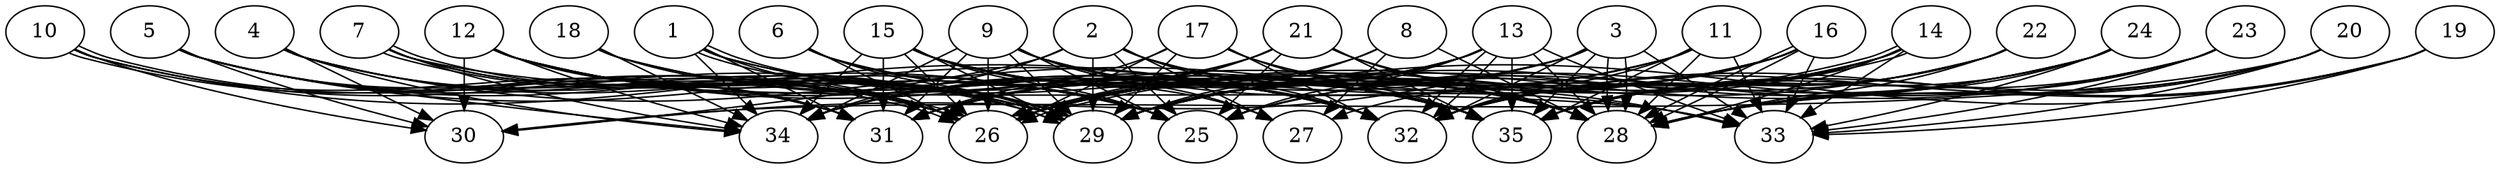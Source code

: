 // DAG automatically generated by daggen at Thu Oct  3 14:05:37 2019
// ./daggen --dot -n 35 --ccr 0.4 --fat 0.9 --regular 0.9 --density 0.9 --mindata 5242880 --maxdata 52428800 
digraph G {
  1 [size="77419520", alpha="0.10", expect_size="30967808"] 
  1 -> 26 [size ="30967808"]
  1 -> 28 [size ="30967808"]
  1 -> 29 [size ="30967808"]
  1 -> 29 [size ="30967808"]
  1 -> 31 [size ="30967808"]
  1 -> 34 [size ="30967808"]
  1 -> 35 [size ="30967808"]
  2 [size="94284800", alpha="0.17", expect_size="37713920"] 
  2 -> 25 [size ="37713920"]
  2 -> 27 [size ="37713920"]
  2 -> 28 [size ="37713920"]
  2 -> 29 [size ="37713920"]
  2 -> 30 [size ="37713920"]
  2 -> 32 [size ="37713920"]
  2 -> 34 [size ="37713920"]
  2 -> 35 [size ="37713920"]
  3 [size="46968320", alpha="0.08", expect_size="18787328"] 
  3 -> 26 [size ="18787328"]
  3 -> 28 [size ="18787328"]
  3 -> 28 [size ="18787328"]
  3 -> 29 [size ="18787328"]
  3 -> 30 [size ="18787328"]
  3 -> 32 [size ="18787328"]
  3 -> 33 [size ="18787328"]
  3 -> 34 [size ="18787328"]
  3 -> 35 [size ="18787328"]
  4 [size="62379520", alpha="0.20", expect_size="24951808"] 
  4 -> 25 [size ="24951808"]
  4 -> 26 [size ="24951808"]
  4 -> 29 [size ="24951808"]
  4 -> 30 [size ="24951808"]
  4 -> 34 [size ="24951808"]
  4 -> 35 [size ="24951808"]
  5 [size="75125760", alpha="0.04", expect_size="30050304"] 
  5 -> 25 [size ="30050304"]
  5 -> 26 [size ="30050304"]
  5 -> 29 [size ="30050304"]
  5 -> 30 [size ="30050304"]
  5 -> 31 [size ="30050304"]
  5 -> 32 [size ="30050304"]
  5 -> 34 [size ="30050304"]
  6 [size="43678720", alpha="0.10", expect_size="17471488"] 
  6 -> 25 [size ="17471488"]
  6 -> 26 [size ="17471488"]
  6 -> 29 [size ="17471488"]
  6 -> 32 [size ="17471488"]
  7 [size="94824960", alpha="0.15", expect_size="37929984"] 
  7 -> 26 [size ="37929984"]
  7 -> 29 [size ="37929984"]
  7 -> 29 [size ="37929984"]
  7 -> 31 [size ="37929984"]
  7 -> 33 [size ="37929984"]
  7 -> 34 [size ="37929984"]
  8 [size="114145280", alpha="0.15", expect_size="45658112"] 
  8 -> 26 [size ="45658112"]
  8 -> 27 [size ="45658112"]
  8 -> 28 [size ="45658112"]
  8 -> 29 [size ="45658112"]
  9 [size="115115520", alpha="0.19", expect_size="46046208"] 
  9 -> 25 [size ="46046208"]
  9 -> 26 [size ="46046208"]
  9 -> 27 [size ="46046208"]
  9 -> 29 [size ="46046208"]
  9 -> 31 [size ="46046208"]
  9 -> 32 [size ="46046208"]
  9 -> 33 [size ="46046208"]
  9 -> 34 [size ="46046208"]
  9 -> 35 [size ="46046208"]
  10 [size="45166080", alpha="0.11", expect_size="18066432"] 
  10 -> 26 [size ="18066432"]
  10 -> 26 [size ="18066432"]
  10 -> 29 [size ="18066432"]
  10 -> 30 [size ="18066432"]
  10 -> 31 [size ="18066432"]
  10 -> 32 [size ="18066432"]
  11 [size="100700160", alpha="0.19", expect_size="40280064"] 
  11 -> 28 [size ="40280064"]
  11 -> 29 [size ="40280064"]
  11 -> 31 [size ="40280064"]
  11 -> 32 [size ="40280064"]
  11 -> 33 [size ="40280064"]
  11 -> 34 [size ="40280064"]
  11 -> 35 [size ="40280064"]
  12 [size="42636800", alpha="0.06", expect_size="17054720"] 
  12 -> 25 [size ="17054720"]
  12 -> 26 [size ="17054720"]
  12 -> 28 [size ="17054720"]
  12 -> 29 [size ="17054720"]
  12 -> 30 [size ="17054720"]
  12 -> 31 [size ="17054720"]
  12 -> 32 [size ="17054720"]
  12 -> 34 [size ="17054720"]
  12 -> 35 [size ="17054720"]
  13 [size="27571200", alpha="0.09", expect_size="11028480"] 
  13 -> 25 [size ="11028480"]
  13 -> 26 [size ="11028480"]
  13 -> 28 [size ="11028480"]
  13 -> 29 [size ="11028480"]
  13 -> 31 [size ="11028480"]
  13 -> 32 [size ="11028480"]
  13 -> 32 [size ="11028480"]
  13 -> 33 [size ="11028480"]
  13 -> 34 [size ="11028480"]
  13 -> 35 [size ="11028480"]
  14 [size="72842240", alpha="0.06", expect_size="29136896"] 
  14 -> 26 [size ="29136896"]
  14 -> 26 [size ="29136896"]
  14 -> 27 [size ="29136896"]
  14 -> 28 [size ="29136896"]
  14 -> 29 [size ="29136896"]
  14 -> 32 [size ="29136896"]
  14 -> 33 [size ="29136896"]
  14 -> 35 [size ="29136896"]
  15 [size="71976960", alpha="0.04", expect_size="28790784"] 
  15 -> 25 [size ="28790784"]
  15 -> 26 [size ="28790784"]
  15 -> 27 [size ="28790784"]
  15 -> 28 [size ="28790784"]
  15 -> 29 [size ="28790784"]
  15 -> 31 [size ="28790784"]
  15 -> 32 [size ="28790784"]
  15 -> 34 [size ="28790784"]
  15 -> 35 [size ="28790784"]
  16 [size="97070080", alpha="0.02", expect_size="38828032"] 
  16 -> 25 [size ="38828032"]
  16 -> 26 [size ="38828032"]
  16 -> 28 [size ="38828032"]
  16 -> 28 [size ="38828032"]
  16 -> 29 [size ="38828032"]
  16 -> 31 [size ="38828032"]
  16 -> 32 [size ="38828032"]
  16 -> 33 [size ="38828032"]
  17 [size="35750400", alpha="0.13", expect_size="14300160"] 
  17 -> 26 [size ="14300160"]
  17 -> 28 [size ="14300160"]
  17 -> 29 [size ="14300160"]
  17 -> 31 [size ="14300160"]
  17 -> 32 [size ="14300160"]
  17 -> 35 [size ="14300160"]
  18 [size="126886400", alpha="0.20", expect_size="50754560"] 
  18 -> 26 [size ="50754560"]
  18 -> 32 [size ="50754560"]
  18 -> 34 [size ="50754560"]
  18 -> 35 [size ="50754560"]
  19 [size="97413120", alpha="0.03", expect_size="38965248"] 
  19 -> 28 [size ="38965248"]
  19 -> 29 [size ="38965248"]
  19 -> 32 [size ="38965248"]
  19 -> 33 [size ="38965248"]
  20 [size="93038080", alpha="0.09", expect_size="37215232"] 
  20 -> 28 [size ="37215232"]
  20 -> 30 [size ="37215232"]
  20 -> 32 [size ="37215232"]
  20 -> 33 [size ="37215232"]
  20 -> 35 [size ="37215232"]
  21 [size="42227200", alpha="0.05", expect_size="16890880"] 
  21 -> 25 [size ="16890880"]
  21 -> 26 [size ="16890880"]
  21 -> 28 [size ="16890880"]
  21 -> 31 [size ="16890880"]
  21 -> 33 [size ="16890880"]
  21 -> 34 [size ="16890880"]
  21 -> 35 [size ="16890880"]
  22 [size="37120000", alpha="0.15", expect_size="14848000"] 
  22 -> 25 [size ="14848000"]
  22 -> 26 [size ="14848000"]
  22 -> 28 [size ="14848000"]
  22 -> 32 [size ="14848000"]
  22 -> 35 [size ="14848000"]
  23 [size="72243200", alpha="0.11", expect_size="28897280"] 
  23 -> 25 [size ="28897280"]
  23 -> 28 [size ="28897280"]
  23 -> 29 [size ="28897280"]
  23 -> 33 [size ="28897280"]
  23 -> 35 [size ="28897280"]
  24 [size="124124160", alpha="0.15", expect_size="49649664"] 
  24 -> 25 [size ="49649664"]
  24 -> 26 [size ="49649664"]
  24 -> 28 [size ="49649664"]
  24 -> 29 [size ="49649664"]
  24 -> 33 [size ="49649664"]
  24 -> 35 [size ="49649664"]
  25 [size="38878720", alpha="0.09", expect_size="15551488"] 
  26 [size="59868160", alpha="0.09", expect_size="23947264"] 
  27 [size="72396800", alpha="0.03", expect_size="28958720"] 
  28 [size="28641280", alpha="0.13", expect_size="11456512"] 
  29 [size="26775040", alpha="0.02", expect_size="10710016"] 
  30 [size="45770240", alpha="0.15", expect_size="18308096"] 
  31 [size="96215040", alpha="0.03", expect_size="38486016"] 
  32 [size="124454400", alpha="0.17", expect_size="49781760"] 
  33 [size="93706240", alpha="0.13", expect_size="37482496"] 
  34 [size="37829120", alpha="0.19", expect_size="15131648"] 
  35 [size="124060160", alpha="0.14", expect_size="49624064"] 
}

